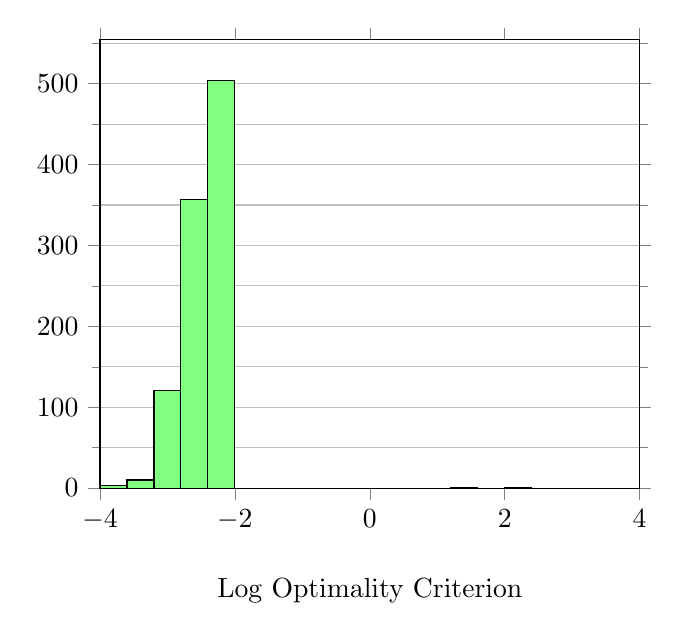 \begin{tikzpicture}
\begin{axis}[grid=both, minor y tick num=1, yminorgrids=true, tick align=outside, x label style={at={(axis description cs:0.5,-0.18)},anchor=north}, y label style={at={(axis description cs:-0.18,0.5)},rotate=0,anchor=south}, xlabel={Log Optimality Criterion}, xmajorgrids={false}, xmin={-4.0}, xmax={4.0}, ymin={0.0}]
    \addplot[ybar interval, mark=none, fill=green!50]
        table[row sep={\\}]
        {
            \\
            -4.0  3.0  \\
            -3.6  10.0  \\
            -3.2  121.0  \\
            -2.8  357.0  \\
            -2.4  504.0  \\
            -2.0  0.0  \\
            -1.6  0.0  \\
            -1.2  0.0  \\
            -0.8  0.0  \\
            -0.4  0.0  \\
            0.0  0.0  \\
            0.4  0.0  \\
            0.8  0.0  \\
            1.2  1.0  \\
            1.6  0.0  \\
            2.0  1.0  \\
            2.4  0.0  \\
            2.8  0.0  \\
            3.2  0.0  \\
            3.6  0.0  \\
            4.0  0.0  \\
        }
        ;
\end{axis}
\end{tikzpicture}
